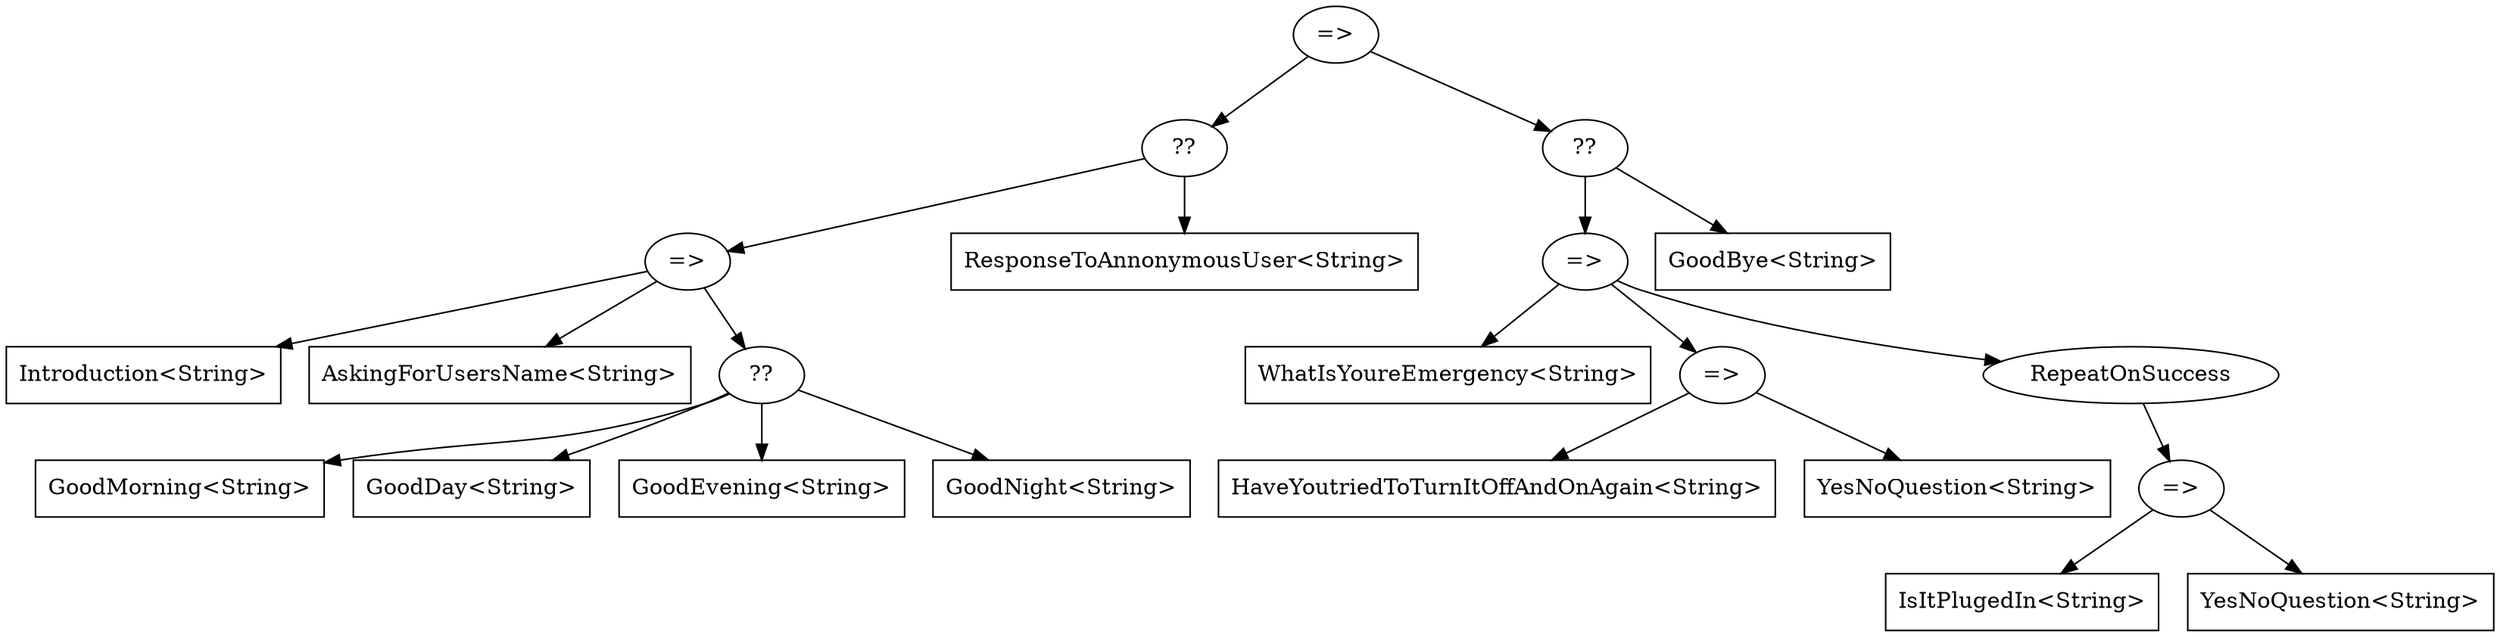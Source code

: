 digraph G {
  n0 [label="=>"];
  n0 -> n1;
  n1 [label="??"];
  n1 -> n2;
  n2 [label="=>"];
  n2 -> n3;
  n3 [label="Introduction<String>"];
  n3 [shape=box];
  n2 -> n4;
  n4 [label="AskingForUsersName<String>"];
  n4 [shape=box];
  n2 -> n5;
  n5 [label="??"];
  n5 -> n6;
  n6 [label="GoodMorning<String>"];
  n6 [shape=box];
  n5 -> n7;
  n7 [label="GoodDay<String>"];
  n7 [shape=box];
  n5 -> n8;
  n8 [label="GoodEvening<String>"];
  n8 [shape=box];
  n5 -> n9;
  n9 [label="GoodNight<String>"];
  n9 [shape=box];
  n1 -> n10;
  n10 [label="ResponseToAnnonymousUser<String>"];
  n10 [shape=box];
  n0 -> n11;
  n11 [label="??"];
  n11 -> n12;
  n12 [label="=>"];
  n12 -> n13;
  n13 [label="WhatIsYoureEmergency<String>"];
  n13 [shape=box];
  n12 -> n14;
  n14 [label="=>"];
  n14 -> n15;
  n15 [label="HaveYoutriedToTurnItOffAndOnAgain<String>"];
  n15 [shape=box];
  n14 -> n16;
  n16 [label="YesNoQuestion<String>"];
  n16 [shape=box];
  n12 -> n17;
  n17 [label="RepeatOnSuccess"];
  n17 -> n18;
  n18 [label="=>"];
  n18 -> n19;
  n19 [label="IsItPlugedIn<String>"];
  n19 [shape=box];
  n18 -> n20;
  n20 [label="YesNoQuestion<String>"];
  n20 [shape=box];
  n11 -> n21;
  n21 [label="GoodBye<String>"];
  n21 [shape=box];
}